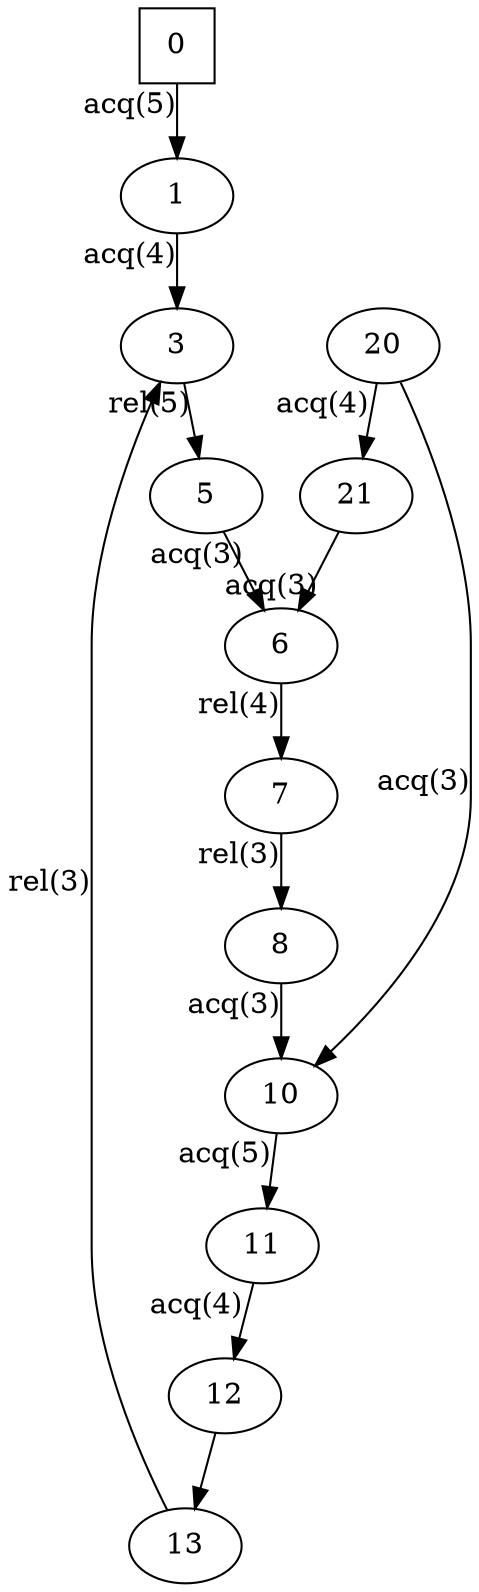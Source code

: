 digraph auto_0{
0[shape=square];
1;
3;
5;
6;
7;
8;
10;
11;
12;
13;
20;
21;
6 -> 7[xlabel="rel(4)"];
10 -> 11[xlabel="acq(5)"];
3 -> 5[xlabel="rel(5)"];
20 -> 10[xlabel="acq(3)"];
20 -> 21[xlabel="acq(4)"];
12 -> 13;
0 -> 1[xlabel="acq(5)"];
1 -> 3[xlabel="acq(4)"];
21 -> 6[xlabel="acq(3)"];
13 -> 3[xlabel="rel(3)"];
7 -> 8[xlabel="rel(3)"];
11 -> 12[xlabel="acq(4)"];
8 -> 10[xlabel="acq(3)"];
5 -> 6[xlabel="acq(3)"];
}

